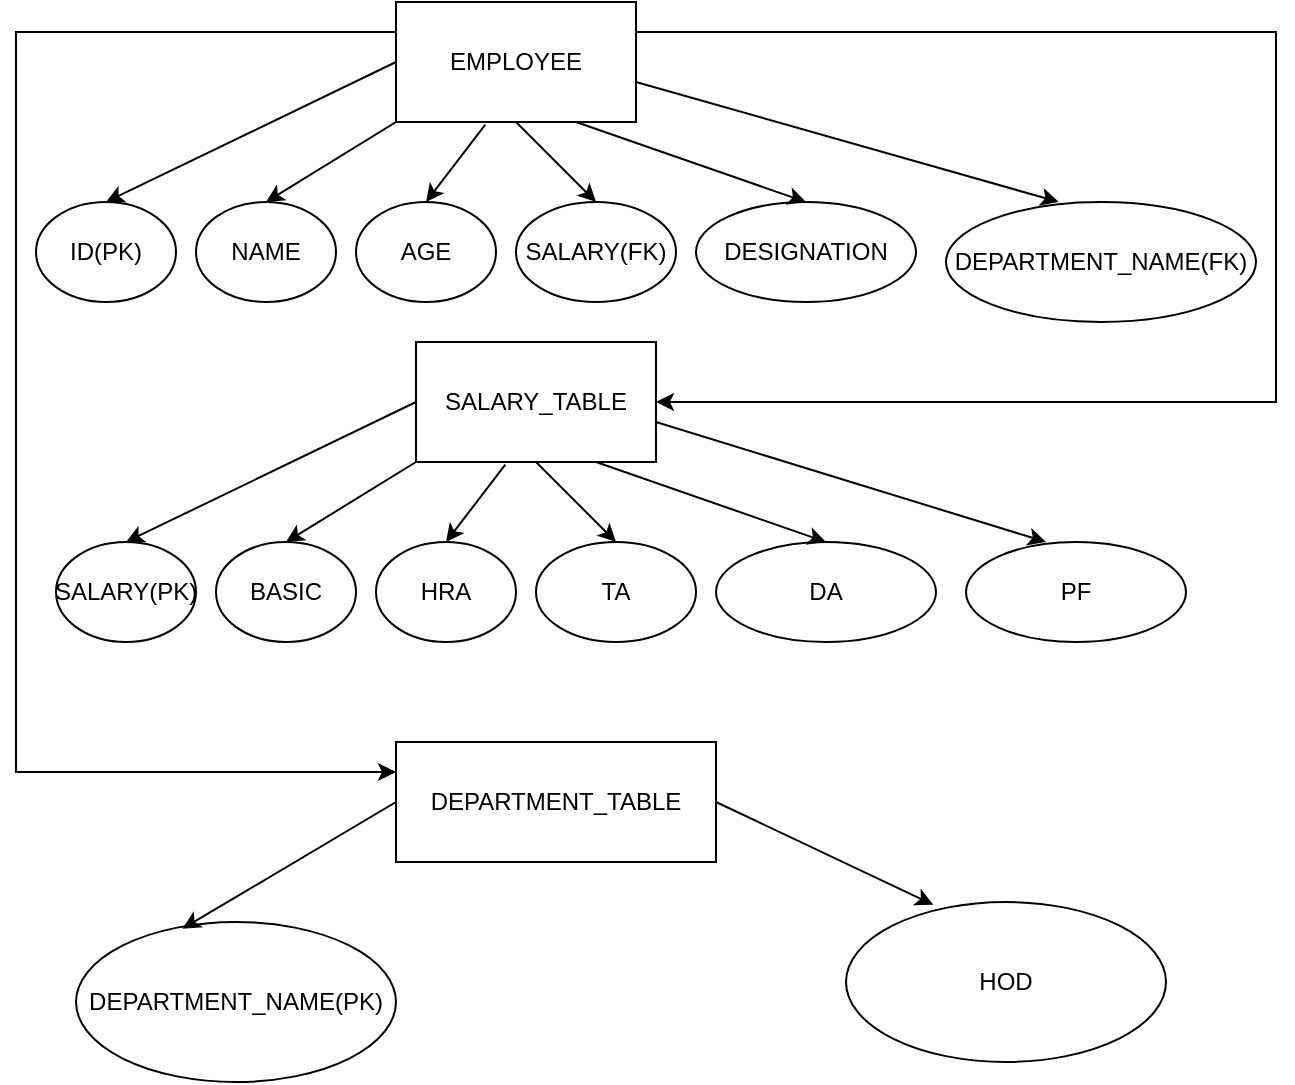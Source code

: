 <mxfile version="26.0.10">
  <diagram name="Page-1" id="pNHr_DxPwGbQNu9hHItp">
    <mxGraphModel dx="1034" dy="446" grid="1" gridSize="10" guides="1" tooltips="1" connect="1" arrows="1" fold="1" page="1" pageScale="1" pageWidth="850" pageHeight="1100" math="0" shadow="0">
      <root>
        <mxCell id="0" />
        <mxCell id="1" parent="0" />
        <mxCell id="z49qFliSlAW_3DKOysw4-61" style="edgeStyle=orthogonalEdgeStyle;rounded=0;orthogonalLoop=1;jettySize=auto;html=1;exitX=1;exitY=0.25;exitDx=0;exitDy=0;entryX=1;entryY=0.5;entryDx=0;entryDy=0;" edge="1" parent="1" source="z49qFliSlAW_3DKOysw4-1" target="z49qFliSlAW_3DKOysw4-45">
          <mxGeometry relative="1" as="geometry">
            <mxPoint x="660" y="210" as="targetPoint" />
            <Array as="points">
              <mxPoint x="640" y="35" />
              <mxPoint x="640" y="220" />
            </Array>
          </mxGeometry>
        </mxCell>
        <mxCell id="z49qFliSlAW_3DKOysw4-62" style="edgeStyle=orthogonalEdgeStyle;rounded=0;orthogonalLoop=1;jettySize=auto;html=1;exitX=0;exitY=0.25;exitDx=0;exitDy=0;entryX=0;entryY=0.25;entryDx=0;entryDy=0;" edge="1" parent="1" source="z49qFliSlAW_3DKOysw4-1" target="z49qFliSlAW_3DKOysw4-17">
          <mxGeometry relative="1" as="geometry">
            <Array as="points">
              <mxPoint x="10" y="35" />
              <mxPoint x="10" y="405" />
            </Array>
          </mxGeometry>
        </mxCell>
        <mxCell id="z49qFliSlAW_3DKOysw4-1" value="EMPLOYEE" style="rounded=0;whiteSpace=wrap;html=1;" vertex="1" parent="1">
          <mxGeometry x="200" y="20" width="120" height="60" as="geometry" />
        </mxCell>
        <mxCell id="z49qFliSlAW_3DKOysw4-2" value="ID(PK)" style="ellipse;whiteSpace=wrap;html=1;" vertex="1" parent="1">
          <mxGeometry x="20" y="120" width="70" height="50" as="geometry" />
        </mxCell>
        <mxCell id="z49qFliSlAW_3DKOysw4-3" value="NAME" style="ellipse;whiteSpace=wrap;html=1;" vertex="1" parent="1">
          <mxGeometry x="100" y="120" width="70" height="50" as="geometry" />
        </mxCell>
        <mxCell id="z49qFliSlAW_3DKOysw4-4" value="AGE" style="ellipse;whiteSpace=wrap;html=1;" vertex="1" parent="1">
          <mxGeometry x="180" y="120" width="70" height="50" as="geometry" />
        </mxCell>
        <mxCell id="z49qFliSlAW_3DKOysw4-5" value="SALARY(FK)" style="ellipse;whiteSpace=wrap;html=1;" vertex="1" parent="1">
          <mxGeometry x="260" y="120" width="80" height="50" as="geometry" />
        </mxCell>
        <mxCell id="z49qFliSlAW_3DKOysw4-6" value="DEPARTMENT_NAME(FK)" style="ellipse;whiteSpace=wrap;html=1;" vertex="1" parent="1">
          <mxGeometry x="475" y="120" width="155" height="60" as="geometry" />
        </mxCell>
        <mxCell id="z49qFliSlAW_3DKOysw4-7" value="DESIGNATION" style="ellipse;whiteSpace=wrap;html=1;" vertex="1" parent="1">
          <mxGeometry x="350" y="120" width="110" height="50" as="geometry" />
        </mxCell>
        <mxCell id="z49qFliSlAW_3DKOysw4-17" value="DEPARTMENT_TABLE" style="rounded=0;whiteSpace=wrap;html=1;" vertex="1" parent="1">
          <mxGeometry x="200" y="390" width="160" height="60" as="geometry" />
        </mxCell>
        <mxCell id="z49qFliSlAW_3DKOysw4-18" value="DEPARTMENT_NAME(PK)" style="ellipse;whiteSpace=wrap;html=1;" vertex="1" parent="1">
          <mxGeometry x="40" y="480" width="160" height="80" as="geometry" />
        </mxCell>
        <mxCell id="z49qFliSlAW_3DKOysw4-19" value="HOD" style="ellipse;whiteSpace=wrap;html=1;" vertex="1" parent="1">
          <mxGeometry x="425" y="470" width="160" height="80" as="geometry" />
        </mxCell>
        <mxCell id="z49qFliSlAW_3DKOysw4-25" value="" style="endArrow=classic;html=1;rounded=0;exitX=0.5;exitY=1;exitDx=0;exitDy=0;entryX=0.5;entryY=0;entryDx=0;entryDy=0;" edge="1" parent="1" source="z49qFliSlAW_3DKOysw4-1" target="z49qFliSlAW_3DKOysw4-5">
          <mxGeometry width="50" height="50" relative="1" as="geometry">
            <mxPoint x="320" y="120" as="sourcePoint" />
            <mxPoint x="400" y="100" as="targetPoint" />
          </mxGeometry>
        </mxCell>
        <mxCell id="z49qFliSlAW_3DKOysw4-26" value="" style="endArrow=classic;html=1;rounded=0;entryX=0.5;entryY=0;entryDx=0;entryDy=0;exitX=0;exitY=0.5;exitDx=0;exitDy=0;" edge="1" parent="1" source="z49qFliSlAW_3DKOysw4-1" target="z49qFliSlAW_3DKOysw4-2">
          <mxGeometry width="50" height="50" relative="1" as="geometry">
            <mxPoint x="60" y="70" as="sourcePoint" />
            <mxPoint x="110" y="20" as="targetPoint" />
          </mxGeometry>
        </mxCell>
        <mxCell id="z49qFliSlAW_3DKOysw4-27" value="" style="endArrow=classic;html=1;rounded=0;entryX=0.5;entryY=0;entryDx=0;entryDy=0;exitX=0;exitY=1;exitDx=0;exitDy=0;" edge="1" parent="1" source="z49qFliSlAW_3DKOysw4-1" target="z49qFliSlAW_3DKOysw4-3">
          <mxGeometry width="50" height="50" relative="1" as="geometry">
            <mxPoint x="100" y="60" as="sourcePoint" />
            <mxPoint x="150" y="10" as="targetPoint" />
          </mxGeometry>
        </mxCell>
        <mxCell id="z49qFliSlAW_3DKOysw4-28" value="" style="endArrow=classic;html=1;rounded=0;entryX=0.5;entryY=0;entryDx=0;entryDy=0;exitX=0.372;exitY=1.022;exitDx=0;exitDy=0;exitPerimeter=0;" edge="1" parent="1" source="z49qFliSlAW_3DKOysw4-1" target="z49qFliSlAW_3DKOysw4-4">
          <mxGeometry width="50" height="50" relative="1" as="geometry">
            <mxPoint x="65" y="60" as="sourcePoint" />
            <mxPoint x="115" y="10" as="targetPoint" />
          </mxGeometry>
        </mxCell>
        <mxCell id="z49qFliSlAW_3DKOysw4-29" value="" style="endArrow=classic;html=1;rounded=0;exitX=0.75;exitY=1;exitDx=0;exitDy=0;entryX=0.5;entryY=0;entryDx=0;entryDy=0;" edge="1" parent="1" source="z49qFliSlAW_3DKOysw4-1" target="z49qFliSlAW_3DKOysw4-7">
          <mxGeometry width="50" height="50" relative="1" as="geometry">
            <mxPoint x="320" y="120" as="sourcePoint" />
            <mxPoint x="370" y="70" as="targetPoint" />
          </mxGeometry>
        </mxCell>
        <mxCell id="z49qFliSlAW_3DKOysw4-30" value="" style="endArrow=classic;html=1;rounded=0;entryX=0.364;entryY=0;entryDx=0;entryDy=0;entryPerimeter=0;" edge="1" parent="1" target="z49qFliSlAW_3DKOysw4-6">
          <mxGeometry width="50" height="50" relative="1" as="geometry">
            <mxPoint x="320" y="60" as="sourcePoint" />
            <mxPoint x="370" y="10" as="targetPoint" />
          </mxGeometry>
        </mxCell>
        <mxCell id="z49qFliSlAW_3DKOysw4-45" value="SALARY_TABLE" style="rounded=0;whiteSpace=wrap;html=1;" vertex="1" parent="1">
          <mxGeometry x="210" y="190" width="120" height="60" as="geometry" />
        </mxCell>
        <mxCell id="z49qFliSlAW_3DKOysw4-46" value="SALARY(PK)" style="ellipse;whiteSpace=wrap;html=1;" vertex="1" parent="1">
          <mxGeometry x="30" y="290" width="70" height="50" as="geometry" />
        </mxCell>
        <mxCell id="z49qFliSlAW_3DKOysw4-47" value="BASIC" style="ellipse;whiteSpace=wrap;html=1;" vertex="1" parent="1">
          <mxGeometry x="110" y="290" width="70" height="50" as="geometry" />
        </mxCell>
        <mxCell id="z49qFliSlAW_3DKOysw4-48" value="HRA" style="ellipse;whiteSpace=wrap;html=1;" vertex="1" parent="1">
          <mxGeometry x="190" y="290" width="70" height="50" as="geometry" />
        </mxCell>
        <mxCell id="z49qFliSlAW_3DKOysw4-49" value="TA" style="ellipse;whiteSpace=wrap;html=1;" vertex="1" parent="1">
          <mxGeometry x="270" y="290" width="80" height="50" as="geometry" />
        </mxCell>
        <mxCell id="z49qFliSlAW_3DKOysw4-50" value="PF" style="ellipse;whiteSpace=wrap;html=1;" vertex="1" parent="1">
          <mxGeometry x="485" y="290" width="110" height="50" as="geometry" />
        </mxCell>
        <mxCell id="z49qFliSlAW_3DKOysw4-51" value="DA" style="ellipse;whiteSpace=wrap;html=1;" vertex="1" parent="1">
          <mxGeometry x="360" y="290" width="110" height="50" as="geometry" />
        </mxCell>
        <mxCell id="z49qFliSlAW_3DKOysw4-52" value="" style="endArrow=classic;html=1;rounded=0;exitX=0.5;exitY=1;exitDx=0;exitDy=0;entryX=0.5;entryY=0;entryDx=0;entryDy=0;" edge="1" parent="1" source="z49qFliSlAW_3DKOysw4-45" target="z49qFliSlAW_3DKOysw4-49">
          <mxGeometry width="50" height="50" relative="1" as="geometry">
            <mxPoint x="330" y="290" as="sourcePoint" />
            <mxPoint x="410" y="270" as="targetPoint" />
          </mxGeometry>
        </mxCell>
        <mxCell id="z49qFliSlAW_3DKOysw4-53" value="" style="endArrow=classic;html=1;rounded=0;entryX=0.5;entryY=0;entryDx=0;entryDy=0;exitX=0;exitY=0.5;exitDx=0;exitDy=0;" edge="1" parent="1" source="z49qFliSlAW_3DKOysw4-45" target="z49qFliSlAW_3DKOysw4-46">
          <mxGeometry width="50" height="50" relative="1" as="geometry">
            <mxPoint x="70" y="240" as="sourcePoint" />
            <mxPoint x="120" y="190" as="targetPoint" />
          </mxGeometry>
        </mxCell>
        <mxCell id="z49qFliSlAW_3DKOysw4-54" value="" style="endArrow=classic;html=1;rounded=0;entryX=0.5;entryY=0;entryDx=0;entryDy=0;exitX=0;exitY=1;exitDx=0;exitDy=0;" edge="1" parent="1" source="z49qFliSlAW_3DKOysw4-45" target="z49qFliSlAW_3DKOysw4-47">
          <mxGeometry width="50" height="50" relative="1" as="geometry">
            <mxPoint x="110" y="230" as="sourcePoint" />
            <mxPoint x="160" y="180" as="targetPoint" />
          </mxGeometry>
        </mxCell>
        <mxCell id="z49qFliSlAW_3DKOysw4-55" value="" style="endArrow=classic;html=1;rounded=0;entryX=0.5;entryY=0;entryDx=0;entryDy=0;exitX=0.372;exitY=1.022;exitDx=0;exitDy=0;exitPerimeter=0;" edge="1" parent="1" source="z49qFliSlAW_3DKOysw4-45" target="z49qFliSlAW_3DKOysw4-48">
          <mxGeometry width="50" height="50" relative="1" as="geometry">
            <mxPoint x="75" y="230" as="sourcePoint" />
            <mxPoint x="125" y="180" as="targetPoint" />
          </mxGeometry>
        </mxCell>
        <mxCell id="z49qFliSlAW_3DKOysw4-56" value="" style="endArrow=classic;html=1;rounded=0;exitX=0.75;exitY=1;exitDx=0;exitDy=0;entryX=0.5;entryY=0;entryDx=0;entryDy=0;" edge="1" parent="1" source="z49qFliSlAW_3DKOysw4-45" target="z49qFliSlAW_3DKOysw4-51">
          <mxGeometry width="50" height="50" relative="1" as="geometry">
            <mxPoint x="330" y="290" as="sourcePoint" />
            <mxPoint x="380" y="240" as="targetPoint" />
          </mxGeometry>
        </mxCell>
        <mxCell id="z49qFliSlAW_3DKOysw4-57" value="" style="endArrow=classic;html=1;rounded=0;entryX=0.364;entryY=0;entryDx=0;entryDy=0;entryPerimeter=0;" edge="1" parent="1" target="z49qFliSlAW_3DKOysw4-50">
          <mxGeometry width="50" height="50" relative="1" as="geometry">
            <mxPoint x="330" y="230" as="sourcePoint" />
            <mxPoint x="380" y="180" as="targetPoint" />
          </mxGeometry>
        </mxCell>
        <mxCell id="z49qFliSlAW_3DKOysw4-58" value="" style="endArrow=classic;html=1;rounded=0;entryX=0.333;entryY=0.042;entryDx=0;entryDy=0;entryPerimeter=0;exitX=0;exitY=0.5;exitDx=0;exitDy=0;" edge="1" parent="1" source="z49qFliSlAW_3DKOysw4-17" target="z49qFliSlAW_3DKOysw4-18">
          <mxGeometry width="50" height="50" relative="1" as="geometry">
            <mxPoint x="120" y="470" as="sourcePoint" />
            <mxPoint x="170" y="420" as="targetPoint" />
          </mxGeometry>
        </mxCell>
        <mxCell id="z49qFliSlAW_3DKOysw4-59" value="" style="endArrow=classic;html=1;rounded=0;entryX=0.273;entryY=0.017;entryDx=0;entryDy=0;entryPerimeter=0;exitX=1;exitY=0.5;exitDx=0;exitDy=0;" edge="1" parent="1" source="z49qFliSlAW_3DKOysw4-17" target="z49qFliSlAW_3DKOysw4-19">
          <mxGeometry width="50" height="50" relative="1" as="geometry">
            <mxPoint x="280" y="470" as="sourcePoint" />
            <mxPoint x="330" y="420" as="targetPoint" />
          </mxGeometry>
        </mxCell>
      </root>
    </mxGraphModel>
  </diagram>
</mxfile>
